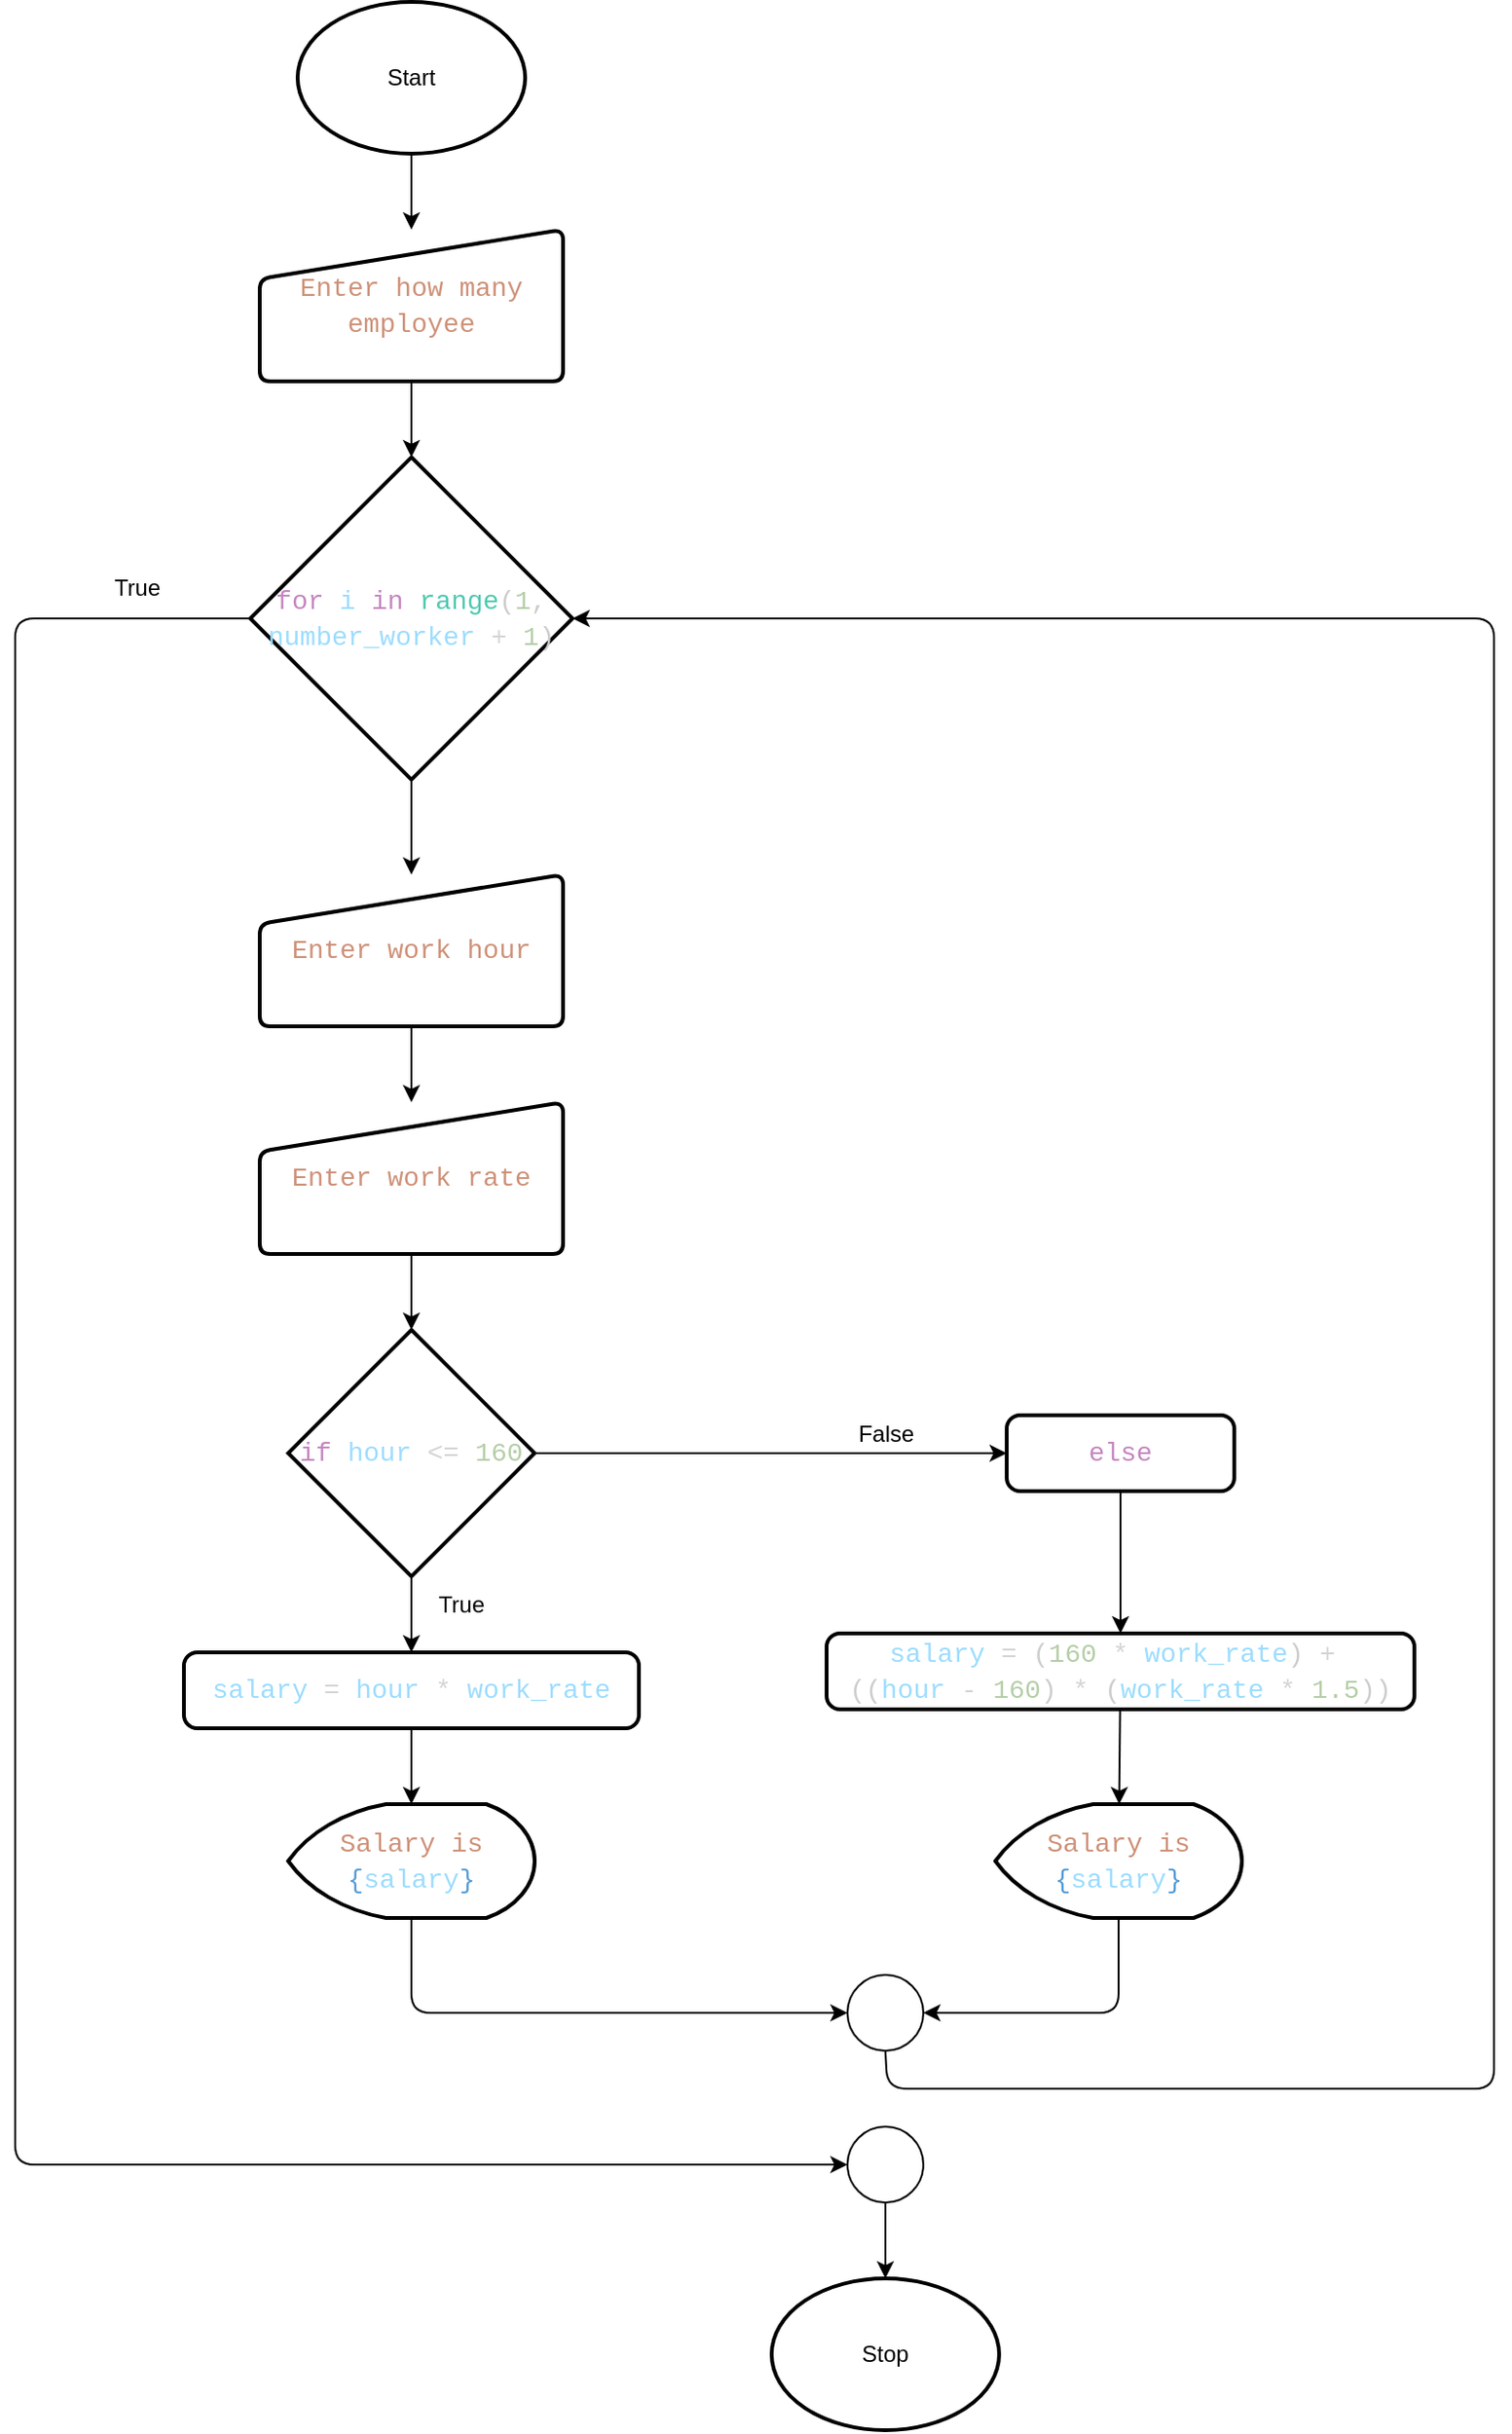 <mxfile>
    <diagram id="FqtXRlRAKPXaVQvaJWiv" name="Page-1">
        <mxGraphModel dx="1387" dy="938" grid="1" gridSize="10" guides="1" tooltips="1" connect="1" arrows="1" fold="1" page="1" pageScale="1" pageWidth="1169" pageHeight="1654" math="0" shadow="0">
            <root>
                <mxCell id="0"/>
                <mxCell id="1" parent="0"/>
                <mxCell id="2" value="Start" style="strokeWidth=2;html=1;shape=mxgraph.flowchart.start_1;whiteSpace=wrap;" parent="1" vertex="1">
                    <mxGeometry x="269" y="40" width="120" height="80" as="geometry"/>
                </mxCell>
                <mxCell id="27" value="&lt;div style=&quot;color: rgb(204, 204, 204); font-family: Consolas, &amp;quot;Courier New&amp;quot;, monospace; font-size: 14px; line-height: 19px;&quot;&gt;&lt;span style=&quot;color: rgb(206, 145, 120);&quot;&gt;Enter how many employee&lt;/span&gt;&lt;/div&gt;" style="html=1;strokeWidth=2;shape=manualInput;whiteSpace=wrap;rounded=1;size=26;arcSize=11;" parent="1" vertex="1">
                    <mxGeometry x="249" y="160" width="160" height="80" as="geometry"/>
                </mxCell>
                <mxCell id="28" value="" style="edgeStyle=none;html=1;" parent="1" source="2" target="27" edge="1">
                    <mxGeometry relative="1" as="geometry"/>
                </mxCell>
                <mxCell id="36" style="edgeStyle=none;html=1;exitX=0;exitY=0.5;exitDx=0;exitDy=0;exitPerimeter=0;entryX=0;entryY=0.5;entryDx=0;entryDy=0;entryPerimeter=0;" parent="1" source="30" target="35" edge="1">
                    <mxGeometry relative="1" as="geometry">
                        <Array as="points">
                            <mxPoint x="120" y="365"/>
                            <mxPoint x="120" y="1180"/>
                        </Array>
                    </mxGeometry>
                </mxCell>
                <mxCell id="30" value="&lt;div style=&quot;color: rgb(204, 204, 204); font-family: Consolas, &amp;quot;Courier New&amp;quot;, monospace; font-size: 14px; line-height: 19px;&quot;&gt;&lt;div style=&quot;line-height: 19px;&quot;&gt;&lt;span style=&quot;color: rgb(197, 134, 192);&quot;&gt;for&lt;/span&gt; &lt;span style=&quot;color: rgb(156, 220, 254);&quot;&gt;i&lt;/span&gt; &lt;span style=&quot;color: rgb(197, 134, 192);&quot;&gt;in&lt;/span&gt; &lt;span style=&quot;color: rgb(78, 201, 176);&quot;&gt;range&lt;/span&gt;(&lt;span style=&quot;color: rgb(181, 206, 168);&quot;&gt;1&lt;/span&gt;, &lt;span style=&quot;color: rgb(156, 220, 254);&quot;&gt;number_worker&lt;/span&gt; &lt;span style=&quot;color: rgb(212, 212, 212);&quot;&gt;+&lt;/span&gt; &lt;span style=&quot;color: rgb(181, 206, 168);&quot;&gt;1&lt;/span&gt;)&lt;/div&gt;&lt;/div&gt;" style="strokeWidth=2;html=1;shape=mxgraph.flowchart.decision;whiteSpace=wrap;labelBackgroundColor=none;" parent="1" vertex="1">
                    <mxGeometry x="244" y="280" width="170" height="170" as="geometry"/>
                </mxCell>
                <mxCell id="31" value="" style="edgeStyle=none;html=1;" parent="1" source="27" target="30" edge="1">
                    <mxGeometry relative="1" as="geometry"/>
                </mxCell>
                <mxCell id="3" value="&lt;div style=&quot;color: rgb(204, 204, 204); font-family: Consolas, &amp;quot;Courier New&amp;quot;, monospace; font-size: 14px; line-height: 19px;&quot;&gt;&lt;span style=&quot;color: rgb(206, 145, 120);&quot;&gt;Enter work hour&lt;/span&gt;&lt;/div&gt;" style="html=1;strokeWidth=2;shape=manualInput;whiteSpace=wrap;rounded=1;size=26;arcSize=11;" parent="1" vertex="1">
                    <mxGeometry x="249" y="500" width="160" height="80" as="geometry"/>
                </mxCell>
                <mxCell id="32" style="edgeStyle=none;html=1;exitX=0.5;exitY=1;exitDx=0;exitDy=0;exitPerimeter=0;entryX=0.5;entryY=0;entryDx=0;entryDy=0;" parent="1" source="30" target="3" edge="1">
                    <mxGeometry relative="1" as="geometry"/>
                </mxCell>
                <mxCell id="4" value="&lt;div style=&quot;color: rgb(204, 204, 204); font-family: Consolas, &amp;quot;Courier New&amp;quot;, monospace; font-size: 14px; line-height: 19px;&quot;&gt;&lt;span style=&quot;color: rgb(206, 145, 120);&quot;&gt;Enter work rate&lt;/span&gt;&lt;/div&gt;" style="html=1;strokeWidth=2;shape=manualInput;whiteSpace=wrap;rounded=1;size=26;arcSize=11;" parent="1" vertex="1">
                    <mxGeometry x="249" y="620" width="160" height="80" as="geometry"/>
                </mxCell>
                <mxCell id="6" style="edgeStyle=none;html=1;exitX=0.5;exitY=1;exitDx=0;exitDy=0;entryX=0.5;entryY=0;entryDx=0;entryDy=0;" parent="1" source="3" target="4" edge="1">
                    <mxGeometry relative="1" as="geometry"/>
                </mxCell>
                <mxCell id="7" value="&lt;div style=&quot;color: rgb(204, 204, 204); font-family: Consolas, &amp;quot;Courier New&amp;quot;, monospace; font-size: 14px; line-height: 19px;&quot;&gt;&lt;span style=&quot;color: rgb(197, 134, 192);&quot;&gt;if&lt;/span&gt; &lt;span style=&quot;color: rgb(156, 220, 254);&quot;&gt;hour&lt;/span&gt; &lt;span style=&quot;color: rgb(212, 212, 212);&quot;&gt;&amp;lt;=&lt;/span&gt; &lt;span style=&quot;color: rgb(181, 206, 168);&quot;&gt;160&lt;/span&gt;&lt;/div&gt;" style="strokeWidth=2;html=1;shape=mxgraph.flowchart.decision;whiteSpace=wrap;labelBackgroundColor=none;" parent="1" vertex="1">
                    <mxGeometry x="264" y="740" width="130" height="130" as="geometry"/>
                </mxCell>
                <mxCell id="8" style="edgeStyle=none;html=1;exitX=0.5;exitY=1;exitDx=0;exitDy=0;entryX=0.5;entryY=0;entryDx=0;entryDy=0;entryPerimeter=0;" parent="1" source="4" target="7" edge="1">
                    <mxGeometry relative="1" as="geometry"/>
                </mxCell>
                <mxCell id="9" value="&lt;div style=&quot;color: rgb(204, 204, 204); font-family: Consolas, &amp;quot;Courier New&amp;quot;, monospace; font-size: 14px; line-height: 19px;&quot;&gt;&lt;span style=&quot;color: rgb(156, 220, 254);&quot;&gt;salary&lt;/span&gt; &lt;span style=&quot;color: rgb(212, 212, 212);&quot;&gt;=&lt;/span&gt; &lt;span style=&quot;color: rgb(156, 220, 254);&quot;&gt;hour&lt;/span&gt; &lt;span style=&quot;color: rgb(212, 212, 212);&quot;&gt;*&lt;/span&gt; &lt;span style=&quot;color: rgb(156, 220, 254);&quot;&gt;work_rate&lt;/span&gt;&lt;/div&gt;" style="rounded=1;whiteSpace=wrap;html=1;absoluteArcSize=1;arcSize=14;strokeWidth=2;labelBackgroundColor=none;" parent="1" vertex="1">
                    <mxGeometry x="209" y="910" width="240" height="40" as="geometry"/>
                </mxCell>
                <mxCell id="10" style="edgeStyle=none;html=1;exitX=0.5;exitY=1;exitDx=0;exitDy=0;exitPerimeter=0;entryX=0.5;entryY=0;entryDx=0;entryDy=0;" parent="1" source="7" target="9" edge="1">
                    <mxGeometry relative="1" as="geometry"/>
                </mxCell>
                <mxCell id="11" value="&lt;div style=&quot;color: rgb(204, 204, 204); font-family: Consolas, &amp;quot;Courier New&amp;quot;, monospace; font-size: 14px; line-height: 19px;&quot;&gt;&lt;span style=&quot;color: rgb(206, 145, 120);&quot;&gt;Salary is &lt;/span&gt;&lt;span style=&quot;color: rgb(86, 156, 214);&quot;&gt;{&lt;/span&gt;&lt;span style=&quot;color: rgb(156, 220, 254);&quot;&gt;salary&lt;/span&gt;&lt;span style=&quot;color: rgb(86, 156, 214);&quot;&gt;}&lt;/span&gt;&lt;/div&gt;" style="strokeWidth=2;html=1;shape=mxgraph.flowchart.display;whiteSpace=wrap;labelBackgroundColor=none;" parent="1" vertex="1">
                    <mxGeometry x="264" y="990" width="130" height="60" as="geometry"/>
                </mxCell>
                <mxCell id="12" style="edgeStyle=none;html=1;exitX=0.5;exitY=1;exitDx=0;exitDy=0;entryX=0.5;entryY=0;entryDx=0;entryDy=0;entryPerimeter=0;" parent="1" source="9" target="11" edge="1">
                    <mxGeometry relative="1" as="geometry"/>
                </mxCell>
                <mxCell id="13" value="&lt;div style=&quot;color: rgb(204, 204, 204); font-family: Consolas, &amp;quot;Courier New&amp;quot;, monospace; font-size: 14px; line-height: 19px;&quot;&gt;&lt;span style=&quot;color: rgb(197, 134, 192);&quot;&gt;else&lt;/span&gt;&lt;/div&gt;" style="rounded=1;whiteSpace=wrap;html=1;absoluteArcSize=1;arcSize=14;strokeWidth=2;labelBackgroundColor=none;" parent="1" vertex="1">
                    <mxGeometry x="643" y="785" width="120" height="40" as="geometry"/>
                </mxCell>
                <mxCell id="14" style="edgeStyle=none;html=1;exitX=1;exitY=0.5;exitDx=0;exitDy=0;exitPerimeter=0;entryX=0;entryY=0.5;entryDx=0;entryDy=0;" parent="1" source="7" target="13" edge="1">
                    <mxGeometry relative="1" as="geometry"/>
                </mxCell>
                <mxCell id="15" value="False" style="text;html=1;align=center;verticalAlign=middle;resizable=0;points=[];autosize=1;strokeColor=none;fillColor=none;" parent="1" vertex="1">
                    <mxGeometry x="554" y="780" width="50" height="30" as="geometry"/>
                </mxCell>
                <mxCell id="16" value="&lt;div style=&quot;color: rgb(204, 204, 204); font-family: Consolas, &amp;quot;Courier New&amp;quot;, monospace; font-size: 14px; line-height: 19px;&quot;&gt;&lt;span style=&quot;color: rgb(156, 220, 254);&quot;&gt;salary&lt;/span&gt; &lt;span style=&quot;color: rgb(212, 212, 212);&quot;&gt;=&lt;/span&gt; (&lt;span style=&quot;color: rgb(181, 206, 168);&quot;&gt;160&lt;/span&gt; &lt;span style=&quot;color: rgb(212, 212, 212);&quot;&gt;*&lt;/span&gt; &lt;span style=&quot;color: rgb(156, 220, 254);&quot;&gt;work_rate&lt;/span&gt;) &lt;span style=&quot;color: rgb(212, 212, 212);&quot;&gt;+&lt;/span&gt;&amp;nbsp;&lt;/div&gt;&lt;div style=&quot;color: rgb(204, 204, 204); font-family: Consolas, &amp;quot;Courier New&amp;quot;, monospace; font-size: 14px; line-height: 19px;&quot;&gt;((&lt;span style=&quot;color: rgb(156, 220, 254);&quot;&gt;hour&lt;/span&gt; &lt;span style=&quot;color: rgb(212, 212, 212);&quot;&gt;-&lt;/span&gt; &lt;span style=&quot;color: rgb(181, 206, 168);&quot;&gt;160&lt;/span&gt;) &lt;span style=&quot;color: rgb(212, 212, 212);&quot;&gt;*&lt;/span&gt; (&lt;span style=&quot;color: rgb(156, 220, 254);&quot;&gt;work_rate&lt;/span&gt; &lt;span style=&quot;color: rgb(212, 212, 212);&quot;&gt;*&lt;/span&gt; &lt;span style=&quot;color: rgb(181, 206, 168);&quot;&gt;1.5&lt;/span&gt;))&lt;/div&gt;" style="rounded=1;whiteSpace=wrap;html=1;absoluteArcSize=1;arcSize=14;strokeWidth=2;labelBackgroundColor=none;" parent="1" vertex="1">
                    <mxGeometry x="548" y="900" width="310" height="40" as="geometry"/>
                </mxCell>
                <mxCell id="17" style="edgeStyle=none;html=1;exitX=0.5;exitY=1;exitDx=0;exitDy=0;entryX=0.5;entryY=0;entryDx=0;entryDy=0;" parent="1" source="13" target="16" edge="1">
                    <mxGeometry relative="1" as="geometry"/>
                </mxCell>
                <mxCell id="18" value="&lt;div style=&quot;color: rgb(204, 204, 204); font-family: Consolas, &amp;quot;Courier New&amp;quot;, monospace; font-size: 14px; line-height: 19px;&quot;&gt;&lt;span style=&quot;color: rgb(206, 145, 120);&quot;&gt;Salary is &lt;/span&gt;&lt;span style=&quot;color: rgb(86, 156, 214);&quot;&gt;{&lt;/span&gt;&lt;span style=&quot;color: rgb(156, 220, 254);&quot;&gt;salary&lt;/span&gt;&lt;span style=&quot;color: rgb(86, 156, 214);&quot;&gt;}&lt;/span&gt;&lt;/div&gt;" style="strokeWidth=2;html=1;shape=mxgraph.flowchart.display;whiteSpace=wrap;labelBackgroundColor=none;" parent="1" vertex="1">
                    <mxGeometry x="637" y="990" width="130" height="60" as="geometry"/>
                </mxCell>
                <mxCell id="19" value="" style="edgeStyle=none;html=1;" parent="1" source="16" target="18" edge="1">
                    <mxGeometry relative="1" as="geometry"/>
                </mxCell>
                <mxCell id="39" style="edgeStyle=none;html=1;exitX=0.5;exitY=1;exitDx=0;exitDy=0;exitPerimeter=0;entryX=1;entryY=0.5;entryDx=0;entryDy=0;entryPerimeter=0;" edge="1" parent="1" source="20" target="30">
                    <mxGeometry relative="1" as="geometry">
                        <Array as="points">
                            <mxPoint x="580" y="1140"/>
                            <mxPoint x="900" y="1140"/>
                            <mxPoint x="900" y="365"/>
                        </Array>
                    </mxGeometry>
                </mxCell>
                <mxCell id="20" value="" style="verticalLabelPosition=bottom;verticalAlign=top;html=1;shape=mxgraph.flowchart.on-page_reference;labelBackgroundColor=none;" parent="1" vertex="1">
                    <mxGeometry x="559" y="1080" width="40" height="40" as="geometry"/>
                </mxCell>
                <mxCell id="21" style="edgeStyle=none;html=1;exitX=0.5;exitY=1;exitDx=0;exitDy=0;exitPerimeter=0;entryX=0;entryY=0.5;entryDx=0;entryDy=0;entryPerimeter=0;" parent="1" source="11" target="20" edge="1">
                    <mxGeometry relative="1" as="geometry">
                        <Array as="points">
                            <mxPoint x="329" y="1100"/>
                        </Array>
                    </mxGeometry>
                </mxCell>
                <mxCell id="22" style="edgeStyle=none;html=1;exitX=0.5;exitY=1;exitDx=0;exitDy=0;exitPerimeter=0;entryX=1;entryY=0.5;entryDx=0;entryDy=0;entryPerimeter=0;" parent="1" source="18" target="20" edge="1">
                    <mxGeometry relative="1" as="geometry">
                        <Array as="points">
                            <mxPoint x="702" y="1100"/>
                        </Array>
                    </mxGeometry>
                </mxCell>
                <mxCell id="23" value="Stop" style="strokeWidth=2;html=1;shape=mxgraph.flowchart.start_1;whiteSpace=wrap;" parent="1" vertex="1">
                    <mxGeometry x="519" y="1240" width="120" height="80" as="geometry"/>
                </mxCell>
                <mxCell id="24" value="" style="edgeStyle=none;html=1;startArrow=none;" parent="1" source="35" target="23" edge="1">
                    <mxGeometry relative="1" as="geometry"/>
                </mxCell>
                <mxCell id="35" value="" style="verticalLabelPosition=bottom;verticalAlign=top;html=1;shape=mxgraph.flowchart.on-page_reference;labelBackgroundColor=none;" parent="1" vertex="1">
                    <mxGeometry x="559" y="1160" width="40" height="40" as="geometry"/>
                </mxCell>
                <mxCell id="37" value="True" style="text;html=1;align=center;verticalAlign=middle;resizable=0;points=[];autosize=1;strokeColor=none;fillColor=none;" parent="1" vertex="1">
                    <mxGeometry x="330" y="870" width="50" height="30" as="geometry"/>
                </mxCell>
                <mxCell id="38" value="True" style="text;html=1;align=center;verticalAlign=middle;resizable=0;points=[];autosize=1;strokeColor=none;fillColor=none;" parent="1" vertex="1">
                    <mxGeometry x="159" y="334" width="50" height="30" as="geometry"/>
                </mxCell>
            </root>
        </mxGraphModel>
    </diagram>
</mxfile>